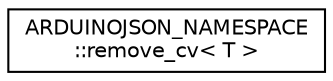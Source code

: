 digraph "Graphical Class Hierarchy"
{
 // LATEX_PDF_SIZE
  edge [fontname="Helvetica",fontsize="10",labelfontname="Helvetica",labelfontsize="10"];
  node [fontname="Helvetica",fontsize="10",shape=record];
  rankdir="LR";
  Node0 [label="ARDUINOJSON_NAMESPACE\l::remove_cv\< T \>",height=0.2,width=0.4,color="black", fillcolor="white", style="filled",URL="$structARDUINOJSON__NAMESPACE_1_1remove__cv.html",tooltip=" "];
}
